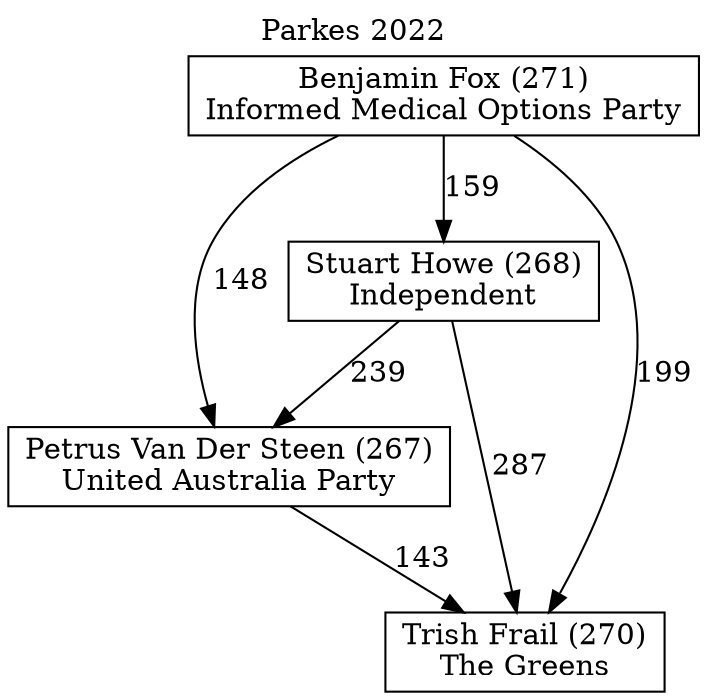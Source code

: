 // House preference flow
digraph "Trish Frail (270)_Parkes_2022" {
	graph [label="Parkes 2022" labelloc=t mclimit=10]
	node [shape=box]
	"Benjamin Fox (271)" [label="Benjamin Fox (271)
Informed Medical Options Party"]
	"Petrus Van Der Steen (267)" [label="Petrus Van Der Steen (267)
United Australia Party"]
	"Stuart Howe (268)" [label="Stuart Howe (268)
Independent"]
	"Trish Frail (270)" [label="Trish Frail (270)
The Greens"]
	"Benjamin Fox (271)" -> "Petrus Van Der Steen (267)" [label=148]
	"Benjamin Fox (271)" -> "Stuart Howe (268)" [label=159]
	"Benjamin Fox (271)" -> "Trish Frail (270)" [label=199]
	"Petrus Van Der Steen (267)" -> "Trish Frail (270)" [label=143]
	"Stuart Howe (268)" -> "Petrus Van Der Steen (267)" [label=239]
	"Stuart Howe (268)" -> "Trish Frail (270)" [label=287]
}
